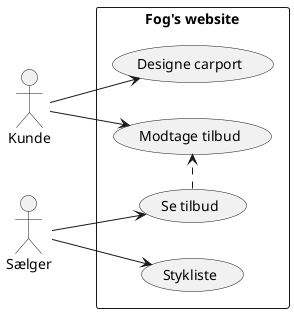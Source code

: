 
Use Case 1:
@startuml
left to right direction
actor "Kunde" as Kunde
actor "Sælger" as Sælger

rectangle "Fog's website" {
  usecase "Designe carport" as UC1
  usecase "Modtage tilbud" as UC2
  usecase "Se tilbud" as UC3
  usecase "Stykliste" as UC4
}

Kunde -> UC1
Kunde --> UC2
Sælger -> UC3
Sælger --> UC4
(UC3) .> UC2
@enduml

Use Case 2:
@startuml
left to right direction
actor "Sælger" as Sælger
actor "Kunde" as Kunde

rectangle "Salgssamtale" {
  usecase "Redigerer i tilbud" as UC1
  usecase "Generer ny stykliste" as UC2
  usecase "Generer nyt tilbud" as UC3
  usecase "Modtager nyt tilbud" as UC4
}
Sælger -> UC1
Sælger -> UC2
Sælger --> UC3
Kunde --> UC4
(UC4) .> UC3
@enduml

Use Case 3:
@startuml
left to right direction
actor "Kunde" as Kunde
actor "Sælger" as Sælger

rectangle "Tilbud accept" {
  usecase "Tilbud" as UC1
  usecase "Ordre" as UC2

}
Kunde --> UC1
Sælger --> UC1
Sælger --> UC2

@enduml

Use Case 4:
@startuml
left to right direction
actor "Kunde" as Kunde
actor "Sælger" as Sælger

rectangle "Tilbud afslået" {
  usecase "Tilbud" as UC1
  usecase "Afsluttet" as UC2

}
Kunde --> UC1
Sælger --> UC1
Sælger --> UC2

@enduml

Use Case 5:
@startuml
left to right direction
actor "Sælger" as Sælger
actor "Ledelse" as Ledelse

rectangle "Se tilbud / Ordrer" {
  usecase "Tilbud" as UC1
  usecase "Ordre(r)" as UC2
}
Sælger --> UC1
Sælger --> UC2
Ledelse --> UC1
Ledelse --> UC2


@enduml




@startuml
:Main Admin: as Admin
(Use the application) as (Use)

User -> (Start)
User --> (Use)

Admin ---> (Use)

note right of Admin : This is an example.

note right of (Use)
A note can also
be on several lines
end note

note "This note is connected\nto several objects." as N2
(Start) .. N2
N2 .. (Use)
@enduml